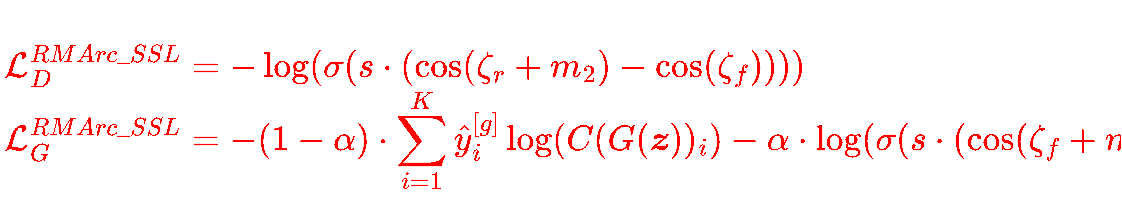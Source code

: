<mxfile version="22.1.4" type="github">
  <diagram name="Page-1" id="6Pg7xxuK6CmQZVRJM8Rp">
    <mxGraphModel dx="683" dy="394" grid="1" gridSize="10" guides="1" tooltips="1" connect="1" arrows="1" fold="1" page="1" pageScale="1" pageWidth="3200" pageHeight="5500" math="1" shadow="0">
      <root>
        <mxCell id="0" />
        <mxCell id="1" parent="0" />
        <mxCell id="FlUVwfsc9zJkKXvyTBkV-1" value="$$ \mathcal{L}_D^{RMArc\_SSL} =&#xa;    -\log(\sigma(s \cdot (\cos(\zeta_r + m_2)- \cos(\zeta_f)))) $$" style="text;whiteSpace=wrap;fontSize=15;fontColor=#FF0000;" vertex="1" parent="1">
          <mxGeometry x="390" y="330" width="560" height="90" as="geometry" />
        </mxCell>
        <mxCell id="FlUVwfsc9zJkKXvyTBkV-2" value="&lt;span style=&quot;caret-color: rgb(0, 0, 0); font-family: Helvetica; font-size: 15px; font-style: normal; font-variant-caps: normal; font-weight: 400; letter-spacing: normal; text-align: left; text-indent: 0px; text-transform: none; word-spacing: 0px; -webkit-text-stroke-width: 0px; background-color: rgb(251, 251, 251); text-decoration: none; float: none; display: inline !important;&quot;&gt;&lt;font color=&quot;#ff0000&quot;&gt;$$\mathcal{L}_G^{RMArc\_SSL} = -(1-\alpha) \cdot \sum_{i=1}^{K}\hat{y}_i^{[g]} \log(C(G(\boldsymbol{z}))_i)&amp;nbsp;&amp;nbsp;-\alpha \cdot \log(\sigma(s \cdot (\cos(\zeta_f+m_2) - \cos(\zeta_r))))$$&lt;/font&gt;&lt;/span&gt;" style="text;whiteSpace=wrap;html=1;" vertex="1" parent="1">
          <mxGeometry x="390" y="352" width="560" height="80" as="geometry" />
        </mxCell>
      </root>
    </mxGraphModel>
  </diagram>
</mxfile>
